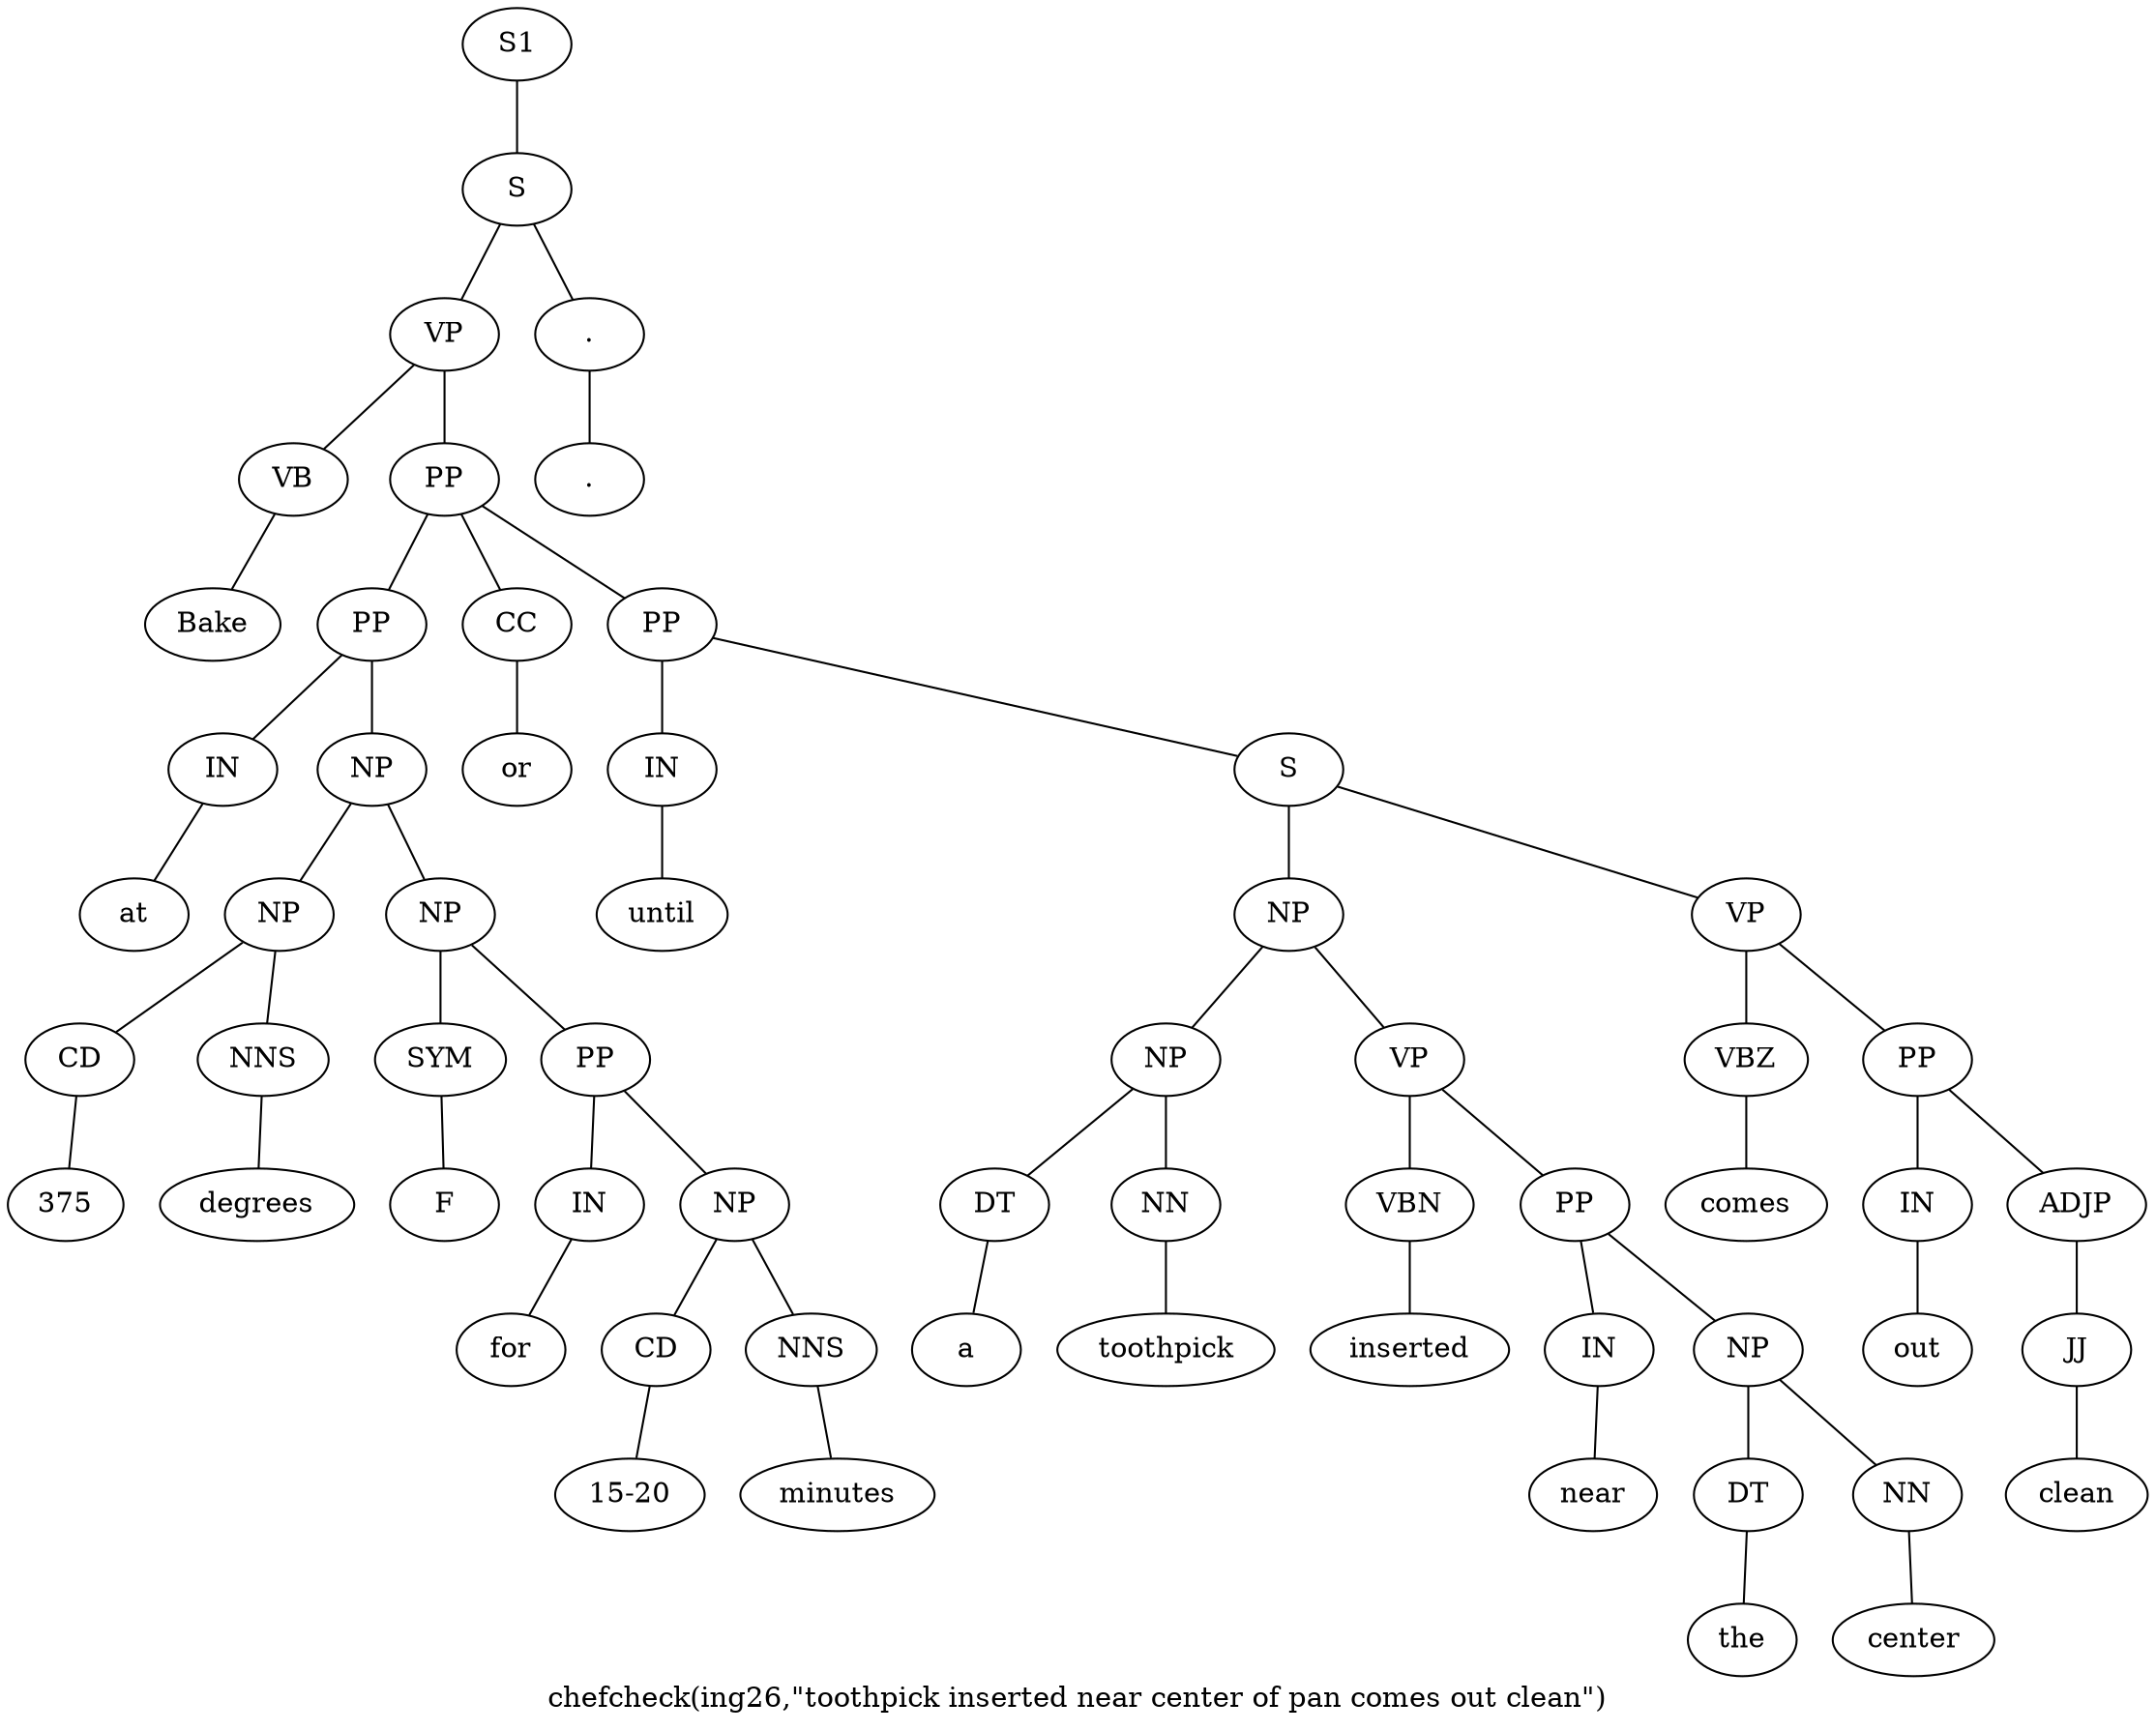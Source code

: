 graph SyntaxGraph {
	label = "chefcheck(ing26,\"toothpick inserted near center of pan comes out clean\")";
	Node0 [label="S1"];
	Node1 [label="S"];
	Node2 [label="VP"];
	Node3 [label="VB"];
	Node4 [label="Bake"];
	Node5 [label="PP"];
	Node6 [label="PP"];
	Node7 [label="IN"];
	Node8 [label="at"];
	Node9 [label="NP"];
	Node10 [label="NP"];
	Node11 [label="CD"];
	Node12 [label="375"];
	Node13 [label="NNS"];
	Node14 [label="degrees"];
	Node15 [label="NP"];
	Node16 [label="SYM"];
	Node17 [label="F"];
	Node18 [label="PP"];
	Node19 [label="IN"];
	Node20 [label="for"];
	Node21 [label="NP"];
	Node22 [label="CD"];
	Node23 [label="15-20"];
	Node24 [label="NNS"];
	Node25 [label="minutes"];
	Node26 [label="CC"];
	Node27 [label="or"];
	Node28 [label="PP"];
	Node29 [label="IN"];
	Node30 [label="until"];
	Node31 [label="S"];
	Node32 [label="NP"];
	Node33 [label="NP"];
	Node34 [label="DT"];
	Node35 [label="a"];
	Node36 [label="NN"];
	Node37 [label="toothpick"];
	Node38 [label="VP"];
	Node39 [label="VBN"];
	Node40 [label="inserted"];
	Node41 [label="PP"];
	Node42 [label="IN"];
	Node43 [label="near"];
	Node44 [label="NP"];
	Node45 [label="DT"];
	Node46 [label="the"];
	Node47 [label="NN"];
	Node48 [label="center"];
	Node49 [label="VP"];
	Node50 [label="VBZ"];
	Node51 [label="comes"];
	Node52 [label="PP"];
	Node53 [label="IN"];
	Node54 [label="out"];
	Node55 [label="ADJP"];
	Node56 [label="JJ"];
	Node57 [label="clean"];
	Node58 [label="."];
	Node59 [label="."];

	Node0 -- Node1;
	Node1 -- Node2;
	Node1 -- Node58;
	Node2 -- Node3;
	Node2 -- Node5;
	Node3 -- Node4;
	Node5 -- Node6;
	Node5 -- Node26;
	Node5 -- Node28;
	Node6 -- Node7;
	Node6 -- Node9;
	Node7 -- Node8;
	Node9 -- Node10;
	Node9 -- Node15;
	Node10 -- Node11;
	Node10 -- Node13;
	Node11 -- Node12;
	Node13 -- Node14;
	Node15 -- Node16;
	Node15 -- Node18;
	Node16 -- Node17;
	Node18 -- Node19;
	Node18 -- Node21;
	Node19 -- Node20;
	Node21 -- Node22;
	Node21 -- Node24;
	Node22 -- Node23;
	Node24 -- Node25;
	Node26 -- Node27;
	Node28 -- Node29;
	Node28 -- Node31;
	Node29 -- Node30;
	Node31 -- Node32;
	Node31 -- Node49;
	Node32 -- Node33;
	Node32 -- Node38;
	Node33 -- Node34;
	Node33 -- Node36;
	Node34 -- Node35;
	Node36 -- Node37;
	Node38 -- Node39;
	Node38 -- Node41;
	Node39 -- Node40;
	Node41 -- Node42;
	Node41 -- Node44;
	Node42 -- Node43;
	Node44 -- Node45;
	Node44 -- Node47;
	Node45 -- Node46;
	Node47 -- Node48;
	Node49 -- Node50;
	Node49 -- Node52;
	Node50 -- Node51;
	Node52 -- Node53;
	Node52 -- Node55;
	Node53 -- Node54;
	Node55 -- Node56;
	Node56 -- Node57;
	Node58 -- Node59;
}
